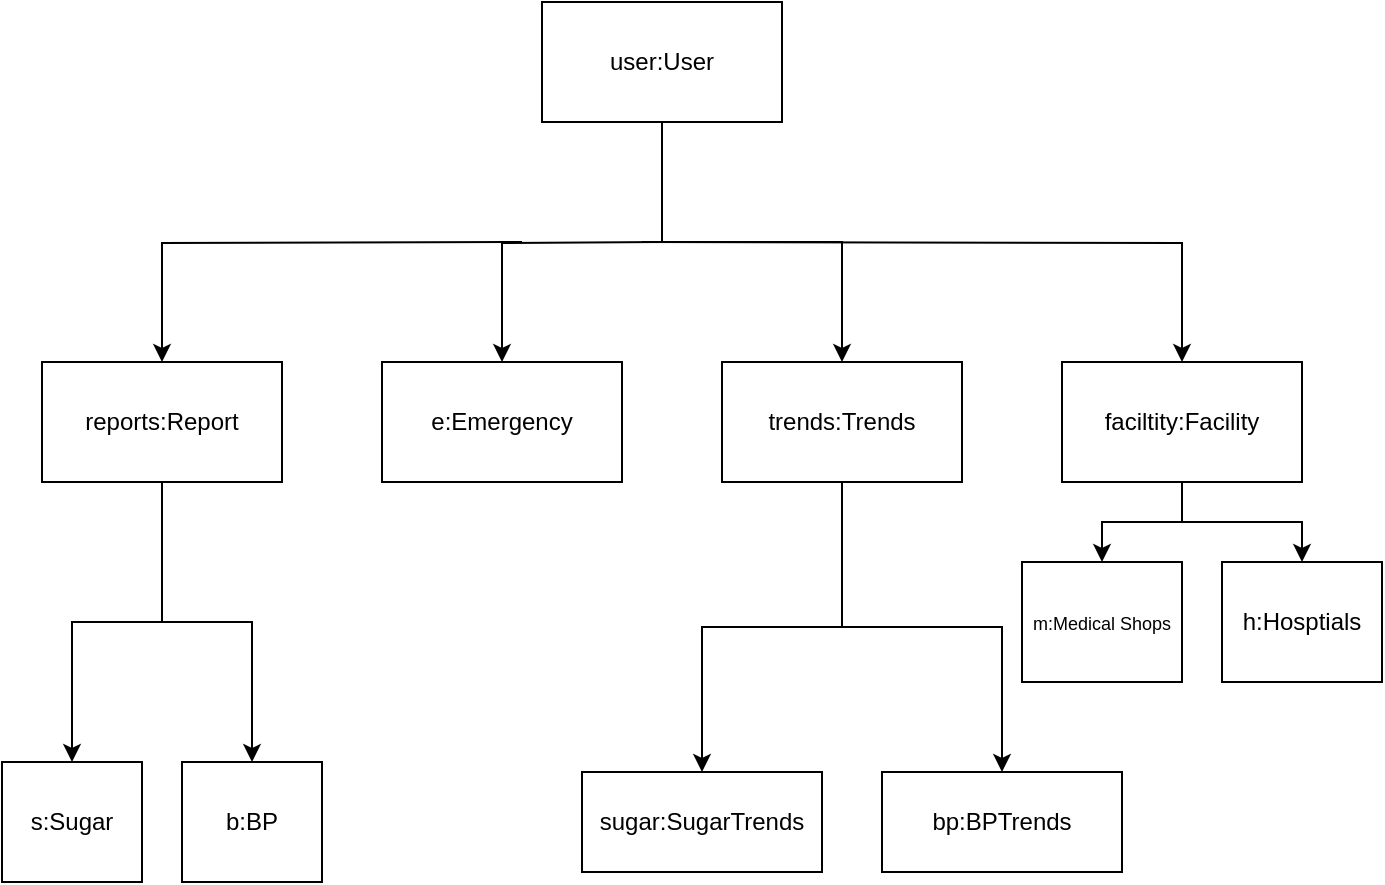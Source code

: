 <mxfile version="15.7.0" type="github">
  <diagram id="iWZFfSqNQOpmOCwamEa_" name="Page-1">
    <mxGraphModel dx="782" dy="432" grid="1" gridSize="10" guides="1" tooltips="1" connect="1" arrows="1" fold="1" page="1" pageScale="1" pageWidth="850" pageHeight="1100" math="0" shadow="0">
      <root>
        <mxCell id="0" />
        <mxCell id="1" parent="0" />
        <mxCell id="5p0G7RZw7-WrblyWdG-P-5" value="" style="edgeStyle=orthogonalEdgeStyle;rounded=0;orthogonalLoop=1;jettySize=auto;html=1;" edge="1" parent="1" target="5p0G7RZw7-WrblyWdG-P-4">
          <mxGeometry relative="1" as="geometry">
            <mxPoint x="370" y="180" as="sourcePoint" />
          </mxGeometry>
        </mxCell>
        <mxCell id="5p0G7RZw7-WrblyWdG-P-7" value="" style="edgeStyle=orthogonalEdgeStyle;rounded=0;orthogonalLoop=1;jettySize=auto;html=1;" edge="1" parent="1" target="5p0G7RZw7-WrblyWdG-P-6">
          <mxGeometry relative="1" as="geometry">
            <mxPoint x="430" y="180" as="sourcePoint" />
          </mxGeometry>
        </mxCell>
        <mxCell id="5p0G7RZw7-WrblyWdG-P-9" value="" style="edgeStyle=orthogonalEdgeStyle;rounded=0;orthogonalLoop=1;jettySize=auto;html=1;" edge="1" parent="1" target="5p0G7RZw7-WrblyWdG-P-8">
          <mxGeometry relative="1" as="geometry">
            <mxPoint x="440" y="180" as="sourcePoint" />
          </mxGeometry>
        </mxCell>
        <mxCell id="5p0G7RZw7-WrblyWdG-P-16" value="" style="edgeStyle=orthogonalEdgeStyle;rounded=0;orthogonalLoop=1;jettySize=auto;html=1;" edge="1" parent="1" source="5p0G7RZw7-WrblyWdG-P-1" target="5p0G7RZw7-WrblyWdG-P-15">
          <mxGeometry relative="1" as="geometry" />
        </mxCell>
        <mxCell id="5p0G7RZw7-WrblyWdG-P-1" value="user:User" style="rounded=0;whiteSpace=wrap;html=1;" vertex="1" parent="1">
          <mxGeometry x="380" y="60" width="120" height="60" as="geometry" />
        </mxCell>
        <mxCell id="5p0G7RZw7-WrblyWdG-P-11" value="" style="edgeStyle=orthogonalEdgeStyle;rounded=0;orthogonalLoop=1;jettySize=auto;html=1;" edge="1" parent="1" source="5p0G7RZw7-WrblyWdG-P-4" target="5p0G7RZw7-WrblyWdG-P-10">
          <mxGeometry relative="1" as="geometry" />
        </mxCell>
        <mxCell id="5p0G7RZw7-WrblyWdG-P-14" value="" style="edgeStyle=orthogonalEdgeStyle;rounded=0;orthogonalLoop=1;jettySize=auto;html=1;" edge="1" parent="1" source="5p0G7RZw7-WrblyWdG-P-4" target="5p0G7RZw7-WrblyWdG-P-13">
          <mxGeometry relative="1" as="geometry" />
        </mxCell>
        <mxCell id="5p0G7RZw7-WrblyWdG-P-4" value="reports:Report" style="whiteSpace=wrap;html=1;rounded=0;" vertex="1" parent="1">
          <mxGeometry x="130" y="240" width="120" height="60" as="geometry" />
        </mxCell>
        <mxCell id="5p0G7RZw7-WrblyWdG-P-29" value="" style="edgeStyle=orthogonalEdgeStyle;rounded=0;orthogonalLoop=1;jettySize=auto;html=1;" edge="1" parent="1" source="5p0G7RZw7-WrblyWdG-P-6" target="5p0G7RZw7-WrblyWdG-P-28">
          <mxGeometry relative="1" as="geometry" />
        </mxCell>
        <mxCell id="5p0G7RZw7-WrblyWdG-P-31" value="" style="edgeStyle=orthogonalEdgeStyle;rounded=0;orthogonalLoop=1;jettySize=auto;html=1;" edge="1" parent="1" source="5p0G7RZw7-WrblyWdG-P-6" target="5p0G7RZw7-WrblyWdG-P-30">
          <mxGeometry relative="1" as="geometry" />
        </mxCell>
        <mxCell id="5p0G7RZw7-WrblyWdG-P-6" value="faciltity:Facility" style="whiteSpace=wrap;html=1;rounded=0;" vertex="1" parent="1">
          <mxGeometry x="640" y="240" width="120" height="60" as="geometry" />
        </mxCell>
        <mxCell id="5p0G7RZw7-WrblyWdG-P-8" value="e:Emergency" style="rounded=0;whiteSpace=wrap;html=1;" vertex="1" parent="1">
          <mxGeometry x="300" y="240" width="120" height="60" as="geometry" />
        </mxCell>
        <mxCell id="5p0G7RZw7-WrblyWdG-P-10" value="s:Sugar" style="whiteSpace=wrap;html=1;rounded=0;" vertex="1" parent="1">
          <mxGeometry x="110" y="440" width="70" height="60" as="geometry" />
        </mxCell>
        <mxCell id="5p0G7RZw7-WrblyWdG-P-13" value="b:BP" style="whiteSpace=wrap;html=1;rounded=0;" vertex="1" parent="1">
          <mxGeometry x="200" y="440" width="70" height="60" as="geometry" />
        </mxCell>
        <mxCell id="5p0G7RZw7-WrblyWdG-P-19" value="" style="edgeStyle=orthogonalEdgeStyle;rounded=0;orthogonalLoop=1;jettySize=auto;html=1;" edge="1" parent="1" source="5p0G7RZw7-WrblyWdG-P-15" target="5p0G7RZw7-WrblyWdG-P-18">
          <mxGeometry relative="1" as="geometry" />
        </mxCell>
        <mxCell id="5p0G7RZw7-WrblyWdG-P-21" value="" style="edgeStyle=orthogonalEdgeStyle;rounded=0;orthogonalLoop=1;jettySize=auto;html=1;" edge="1" parent="1" source="5p0G7RZw7-WrblyWdG-P-15" target="5p0G7RZw7-WrblyWdG-P-20">
          <mxGeometry relative="1" as="geometry" />
        </mxCell>
        <mxCell id="5p0G7RZw7-WrblyWdG-P-15" value="trends:Trends" style="whiteSpace=wrap;html=1;rounded=0;" vertex="1" parent="1">
          <mxGeometry x="470" y="240" width="120" height="60" as="geometry" />
        </mxCell>
        <mxCell id="5p0G7RZw7-WrblyWdG-P-18" value="sugar:SugarTrends" style="whiteSpace=wrap;html=1;rounded=0;" vertex="1" parent="1">
          <mxGeometry x="400" y="445" width="120" height="50" as="geometry" />
        </mxCell>
        <mxCell id="5p0G7RZw7-WrblyWdG-P-20" value="bp:BPTrends" style="whiteSpace=wrap;html=1;rounded=0;" vertex="1" parent="1">
          <mxGeometry x="550" y="445" width="120" height="50" as="geometry" />
        </mxCell>
        <mxCell id="5p0G7RZw7-WrblyWdG-P-28" value="&lt;font style=&quot;font-size: 9px&quot;&gt;m:Medical Shops&lt;/font&gt;" style="whiteSpace=wrap;html=1;rounded=0;" vertex="1" parent="1">
          <mxGeometry x="620" y="340" width="80" height="60" as="geometry" />
        </mxCell>
        <mxCell id="5p0G7RZw7-WrblyWdG-P-30" value="h:Hosptials" style="whiteSpace=wrap;html=1;rounded=0;" vertex="1" parent="1">
          <mxGeometry x="720" y="340" width="80" height="60" as="geometry" />
        </mxCell>
      </root>
    </mxGraphModel>
  </diagram>
</mxfile>
